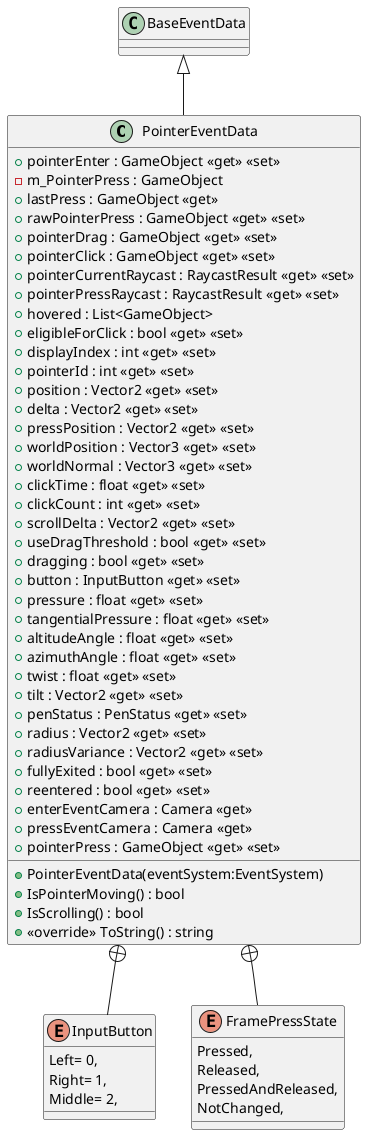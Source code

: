 @startuml
class PointerEventData {
    + pointerEnter : GameObject <<get>> <<set>>
    - m_PointerPress : GameObject
    + lastPress : GameObject <<get>>
    + rawPointerPress : GameObject <<get>> <<set>>
    + pointerDrag : GameObject <<get>> <<set>>
    + pointerClick : GameObject <<get>> <<set>>
    + pointerCurrentRaycast : RaycastResult <<get>> <<set>>
    + pointerPressRaycast : RaycastResult <<get>> <<set>>
    + hovered : List<GameObject>
    + eligibleForClick : bool <<get>> <<set>>
    + displayIndex : int <<get>> <<set>>
    + pointerId : int <<get>> <<set>>
    + position : Vector2 <<get>> <<set>>
    + delta : Vector2 <<get>> <<set>>
    + pressPosition : Vector2 <<get>> <<set>>
    + worldPosition : Vector3 <<get>> <<set>>
    + worldNormal : Vector3 <<get>> <<set>>
    + clickTime : float <<get>> <<set>>
    + clickCount : int <<get>> <<set>>
    + scrollDelta : Vector2 <<get>> <<set>>
    + useDragThreshold : bool <<get>> <<set>>
    + dragging : bool <<get>> <<set>>
    + button : InputButton <<get>> <<set>>
    + pressure : float <<get>> <<set>>
    + tangentialPressure : float <<get>> <<set>>
    + altitudeAngle : float <<get>> <<set>>
    + azimuthAngle : float <<get>> <<set>>
    + twist : float <<get>> <<set>>
    + tilt : Vector2 <<get>> <<set>>
    + penStatus : PenStatus <<get>> <<set>>
    + radius : Vector2 <<get>> <<set>>
    + radiusVariance : Vector2 <<get>> <<set>>
    + fullyExited : bool <<get>> <<set>>
    + reentered : bool <<get>> <<set>>
    + PointerEventData(eventSystem:EventSystem)
    + IsPointerMoving() : bool
    + IsScrolling() : bool
    + enterEventCamera : Camera <<get>>
    + pressEventCamera : Camera <<get>>
    + pointerPress : GameObject <<get>> <<set>>
    + <<override>> ToString() : string
}
enum InputButton {
    Left= 0,
    Right= 1,
    Middle= 2,
}
enum FramePressState {
    Pressed,
    Released,
    PressedAndReleased,
    NotChanged,
}
BaseEventData <|-- PointerEventData
PointerEventData +-- InputButton
PointerEventData +-- FramePressState
@enduml
